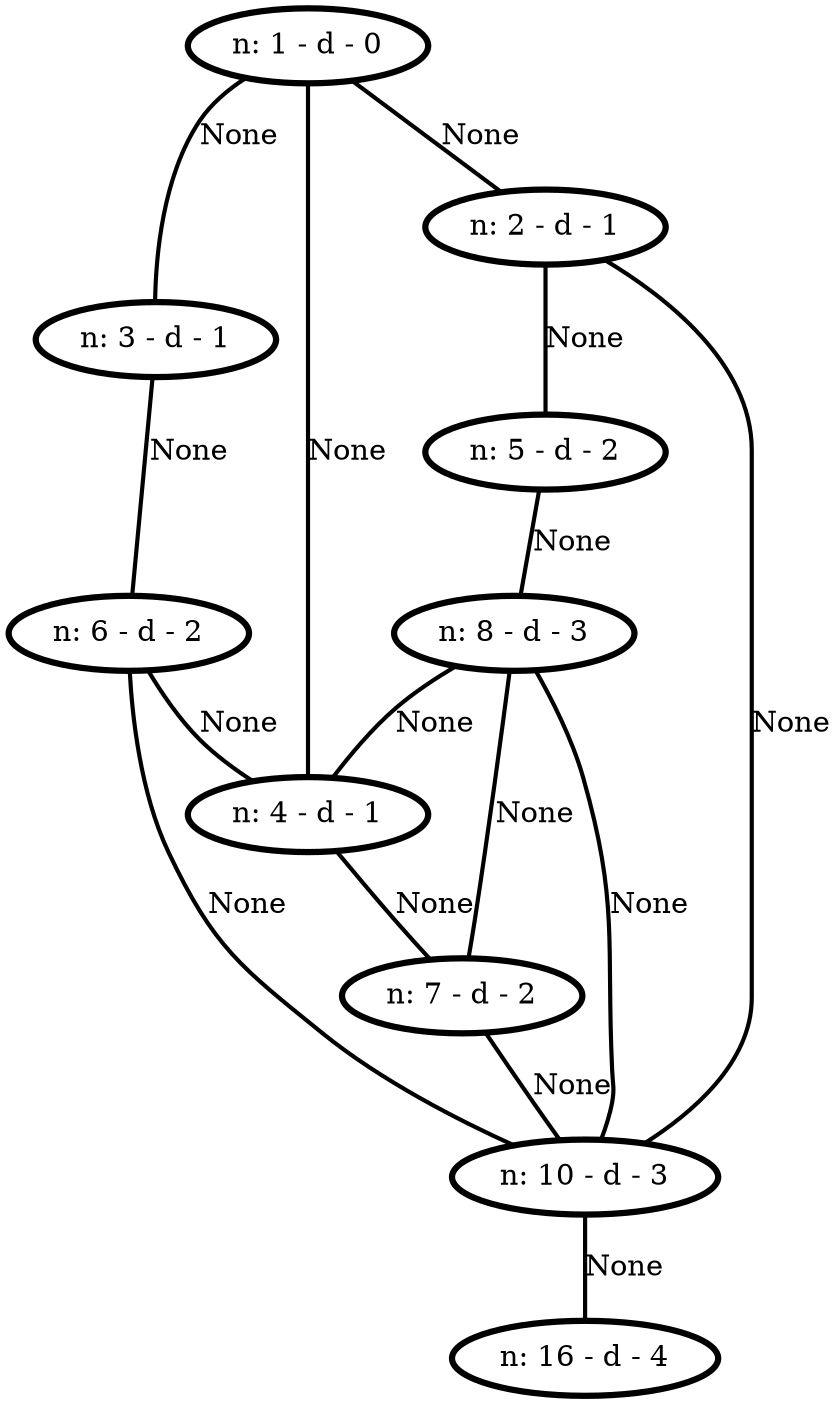 graph G {
    0 [penwidth=3,label="n: 1 - d - 0"]
    1 [penwidth=3,label="n: 2 - d - 1"]
    2 [penwidth=3,label="n: 3 - d - 1"]
    3 [penwidth=3,label="n: 4 - d - 1"]
    4 [penwidth=3,label="n: 5 - d - 2"]
    5 [penwidth=3,label="n: 6 - d - 2"]
    6 [penwidth=3,label="n: 7 - d - 2"]
    7 [penwidth=3,label="n: 8 - d - 3"]
    8 [penwidth=3,label="n: 10 - d - 3"]
    9 [penwidth=3,label="n: 16 - d - 4"]

    0--1 [penwidth=2,label="None"]
    0--2 [penwidth=2,label="None"]
    0--3 [penwidth=2,label="None"]
    1--4 [penwidth=2,label="None"]
    2--5 [penwidth=2,label="None"]
    3--6 [penwidth=2,label="None"]
    4--7 [penwidth=2,label="None"]
    5--3 [penwidth=2,label="None"]
    5--8 [penwidth=2,label="None"]
    6--7 [penwidth=2,label="None"]
    6--8 [penwidth=2,label="None"]
    7--3 [penwidth=2,label="None"]
    7--8 [penwidth=2,label="None"]
    8--1 [penwidth=2,label="None"]
    8--9 [penwidth=2,label="None"]
}